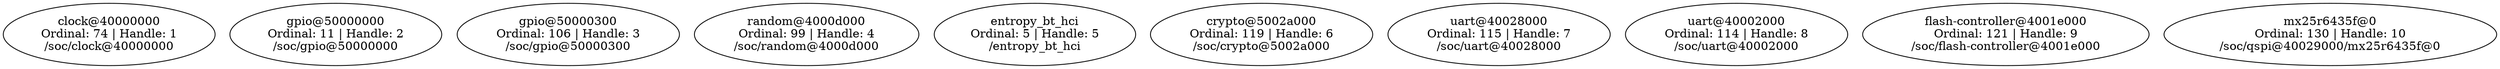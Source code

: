 // D:/nrfCode/BEC-BLE/build/zephyr/zephyr_pre0.elf
digraph "Device dependency graph" {
	74 [label="clock@40000000\nOrdinal: 74 | Handle: 1\n/soc/clock@40000000"]
	11 [label="gpio@50000000\nOrdinal: 11 | Handle: 2\n/soc/gpio@50000000"]
	106 [label="gpio@50000300\nOrdinal: 106 | Handle: 3\n/soc/gpio@50000300"]
	99 [label="random@4000d000\nOrdinal: 99 | Handle: 4\n/soc/random@4000d000"]
	5 [label="entropy_bt_hci\nOrdinal: 5 | Handle: 5\n/entropy_bt_hci"]
	119 [label="crypto@5002a000\nOrdinal: 119 | Handle: 6\n/soc/crypto@5002a000"]
	115 [label="uart@40028000\nOrdinal: 115 | Handle: 7\n/soc/uart@40028000"]
	114 [label="uart@40002000\nOrdinal: 114 | Handle: 8\n/soc/uart@40002000"]
	121 [label="flash-controller@4001e000\nOrdinal: 121 | Handle: 9\n/soc/flash-controller@4001e000"]
	130 [label="mx25r6435f@0\nOrdinal: 130 | Handle: 10\n/soc/qspi@40029000/mx25r6435f@0"]
}
